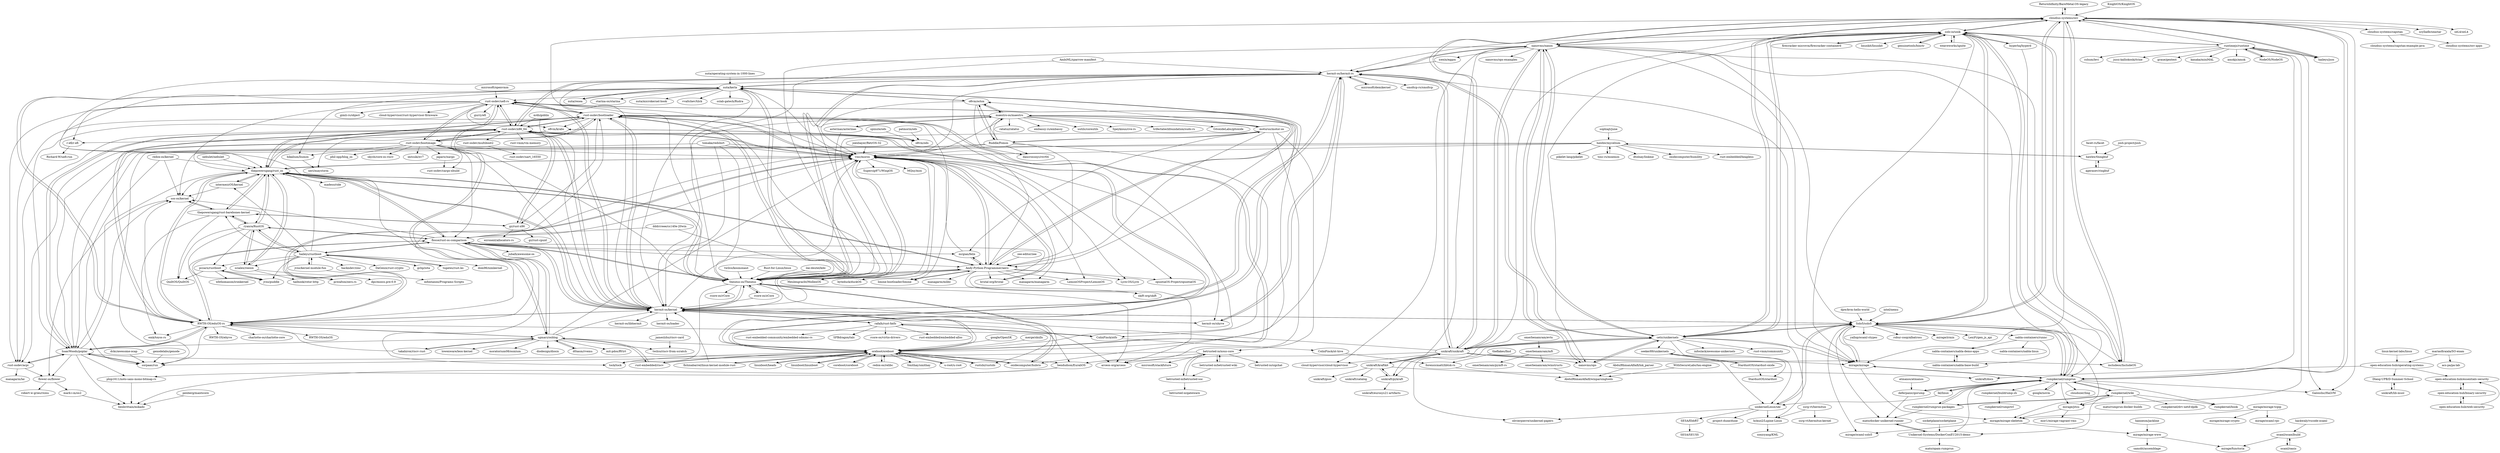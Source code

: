 digraph G {
"ReturnInfinity/BareMetal-OS-legacy" -> "cloudius-systems/osv" ["e"=1]
"nuta/resea" -> "nuta/kerla" ["e"=1]
"weaveworks/ignite" -> "solo-io/unik" ["e"=1]
"patmorin/ods" -> "o8vm/ods" ["e"=1]
"rust-osdev/uefi-rs" -> "rust-osdev/bootloader"
"rust-osdev/uefi-rs" -> "rust-osdev/x86_64"
"rust-osdev/uefi-rs" -> "vinc/moros"
"rust-osdev/uefi-rs" -> "oreboot/oreboot"
"rust-osdev/uefi-rs" -> "rust-osdev/acpi"
"rust-osdev/uefi-rs" -> "hermit-os/kernel"
"rust-osdev/uefi-rs" -> "rust-osdev/bootimage"
"rust-osdev/uefi-rs" -> "r-efi/r-efi"
"rust-osdev/uefi-rs" -> "o8vm/krabs"
"rust-osdev/uefi-rs" -> "thepowersgang/rust_os"
"rust-osdev/uefi-rs" -> "theseus-os/Theseus"
"rust-osdev/uefi-rs" -> "cloud-hypervisor/rust-hypervisor-firmware" ["e"=1]
"rust-osdev/uefi-rs" -> "gurry/efi"
"rust-osdev/uefi-rs" -> "sgmarz/osblog"
"rust-osdev/uefi-rs" -> "gimli-rs/object" ["e"=1]
"rust-osdev/bootimage" -> "rust-osdev/bootloader"
"rust-osdev/bootimage" -> "rust-osdev/x86_64"
"rust-osdev/bootimage" -> "rust-osdev/uefi-rs"
"rust-osdev/bootimage" -> "rust-osdev/cargo-xbuild"
"rust-osdev/bootimage" -> "vinc/moros"
"rust-osdev/bootimage" -> "hermit-os/kernel"
"rust-osdev/bootimage" -> "IsaacWoods/poplar"
"rust-osdev/bootimage" -> "phil-opp/blog_os" ["e"=1]
"rust-osdev/bootimage" -> "japaric/xargo" ["e"=1]
"rust-osdev/bootimage" -> "theseus-os/Theseus"
"rust-osdev/bootimage" -> "skyzh/core-os-riscv" ["e"=1]
"rust-osdev/bootimage" -> "rust-osdev/acpi"
"rust-osdev/bootimage" -> "flosse/rust-os-comparison"
"rust-osdev/bootimage" -> "hikalium/liumos" ["e"=1]
"rust-osdev/bootimage" -> "imtsuki/xv7" ["e"=1]
"nebulet/nebulet" -> "thepowersgang/rust_os" ["e"=1]
"merge/skulls" -> "oreboot/oreboot" ["e"=1]
"jameslzhu/riscv-card" -> "twilco/riscv-from-scratch" ["e"=1]
"omerbenamram/evtx" -> "omerbenamram/mft" ["e"=1]
"unikraft/unikraft" -> "unikraft/kraftkit"
"unikraft/unikraft" -> "nanovms/nanos"
"unikraft/unikraft" -> "unikraft/pykraft"
"unikraft/unikraft" -> "hermit-os/hermit-rs"
"unikraft/unikraft" -> "arceos-org/arceos" ["e"=1]
"unikraft/unikraft" -> "cloudius-systems/osv"
"unikraft/unikraft" -> "cetic/unikernels"
"unikraft/unikraft" -> "hermit-os/kernel"
"unikraft/unikraft" -> "cloud-hypervisor/cloud-hypervisor" ["e"=1]
"unikraft/unikraft" -> "solo-io/unik"
"unikraft/unikraft" -> "mirage/mirage" ["e"=1]
"unikraft/unikraft" -> "Solo5/solo5"
"unikraft/unikraft" -> "includeos/IncludeOS" ["e"=1]
"unikraft/unikraft" -> "unikernelLinux/ukl"
"unikraft/unikraft" -> "nanovms/ops" ["e"=1]
"fishinabarrel/linux-kernel-module-rust" -> "oreboot/oreboot" ["e"=1]
"fishinabarrel/linux-kernel-module-rust" -> "hermit-os/kernel" ["e"=1]
"limine-bootloader/limine" -> "Andy-Python-Programmer/aero" ["e"=1]
"NodeOS/NodeOS" -> "runtimejs/runtime" ["e"=1]
"nanovms/nanos" -> "nanovms/ops" ["e"=1]
"nanovms/nanos" -> "unikraft/unikraft"
"nanovms/nanos" -> "cetic/unikernels"
"nanovms/nanos" -> "solo-io/unik"
"nanovms/nanos" -> "hermit-os/hermit-rs"
"nanovms/nanos" -> "cloudius-systems/osv"
"nanovms/nanos" -> "Solo5/solo5"
"nanovms/nanos" -> "hermit-os/kernel"
"nanovms/nanos" -> "nanovms/ops-examples"
"nanovms/nanos" -> "rumpkernel/rumprun"
"nanovms/nanos" -> "cloud-hypervisor/cloud-hypervisor" ["e"=1]
"nanovms/nanos" -> "includeos/IncludeOS" ["e"=1]
"nanovms/nanos" -> "unikraft/kraftkit"
"nanovms/nanos" -> "icexin/eggos" ["e"=1]
"nanovms/nanos" -> "mirage/mirage" ["e"=1]
"rafalh/rust-fatfs" -> "ColinFinck/ntfs"
"rafalh/rust-fatfs" -> "rust-embedded/embedded-alloc" ["e"=1]
"rafalh/rust-fatfs" -> "hermit-os/kernel"
"rafalh/rust-fatfs" -> "rust-embedded-community/embedded-sdmmc-rs" ["e"=1]
"rafalh/rust-fatfs" -> "SFBdragon/talc"
"rafalh/rust-fatfs" -> "arceos-org/arceos" ["e"=1]
"rafalh/rust-fatfs" -> "rcore-os/virtio-drivers" ["e"=1]
"oreboot/oreboot" -> "rust-osdev/uefi-rs"
"oreboot/oreboot" -> "rust-osdev/bootloader"
"oreboot/oreboot" -> "rustsbi/rustsbi" ["e"=1]
"oreboot/oreboot" -> "linuxboot/heads" ["e"=1]
"oreboot/oreboot" -> "oxidecomputer/hubris" ["e"=1]
"oreboot/oreboot" -> "linuxboot/linuxboot" ["e"=1]
"oreboot/oreboot" -> "rust-embedded/riscv" ["e"=1]
"oreboot/oreboot" -> "coreboot/coreboot" ["e"=1]
"oreboot/oreboot" -> "rust-osdev/x86_64"
"oreboot/oreboot" -> "hermit-os/kernel"
"oreboot/oreboot" -> "fishinabarrel/linux-kernel-module-rust" ["e"=1]
"oreboot/oreboot" -> "redox-os/relibc" ["e"=1]
"oreboot/oreboot" -> "tock/tock" ["e"=1]
"oreboot/oreboot" -> "Smithay/smithay" ["e"=1]
"oreboot/oreboot" -> "u-root/u-root" ["e"=1]
"betrusted-io/betrusted-wiki" -> "betrusted-io/betrusted-soc"
"betrusted-io/betrusted-wiki" -> "betrusted-io/xous-core"
"hikalium/liumos" -> "neri/maystorm" ["e"=1]
"firecracker-microvm/firecracker-containerd" -> "solo-io/unik" ["e"=1]
"linuxboot/linuxboot" -> "oreboot/oreboot" ["e"=1]
"coreboot/coreboot" -> "oreboot/oreboot" ["e"=1]
"IsaacWoods/poplar" -> "rust-osdev/acpi"
"IsaacWoods/poplar" -> "sorpaas/rux"
"IsaacWoods/poplar" -> "flower-os/flower"
"IsaacWoods/poplar" -> "bendudson/EuraliOS"
"IsaacWoods/poplar" -> "RWTH-OS/eduOS-rs"
"IsaacWoods/poplar" -> "rust-osdev/x86_64"
"IsaacWoods/poplar" -> "benbrittain/mikado"
"IsaacWoods/poplar" -> "phip1611/noto-sans-mono-bitmap-rs"
"IsaacWoods/poplar" -> "sos-os/kernel"
"redox-os/relibc" -> "oreboot/oreboot" ["e"=1]
"rust-osdev/bootloader" -> "rust-osdev/x86_64"
"rust-osdev/bootloader" -> "rust-osdev/bootimage"
"rust-osdev/bootloader" -> "rust-osdev/uefi-rs"
"rust-osdev/bootloader" -> "vinc/moros"
"rust-osdev/bootloader" -> "hermit-os/kernel"
"rust-osdev/bootloader" -> "thepowersgang/rust_os"
"rust-osdev/bootloader" -> "rust-osdev/acpi"
"rust-osdev/bootloader" -> "oreboot/oreboot"
"rust-osdev/bootloader" -> "theseus-os/Theseus"
"rust-osdev/bootloader" -> "gz/rust-x86"
"rust-osdev/bootloader" -> "limine-bootloader/limine" ["e"=1]
"rust-osdev/bootloader" -> "IsaacWoods/poplar"
"rust-osdev/bootloader" -> "Meulengracht/MollenOS" ["e"=1]
"rust-osdev/bootloader" -> "Andy-Python-Programmer/aero"
"rust-osdev/bootloader" -> "o8vm/krabs"
"nabla-containers/runnc" -> "nabla-containers/nabla-demo-apps"
"nabla-containers/runnc" -> "nabla-containers/nabla-linux"
"nabla-containers/runnc" -> "nabla-containers/nabla-base-build"
"rust-embedded/riscv" -> "oreboot/oreboot" ["e"=1]
"rust-embedded/riscv" -> "sgmarz/osblog" ["e"=1]
"microsoft/demikernel" -> "hermit-os/hermit-rs" ["e"=1]
"hermit-os/kernel" -> "hermit-os/hermit-rs"
"hermit-os/kernel" -> "hermit-os/uhyve" ["e"=1]
"hermit-os/kernel" -> "rust-osdev/x86_64"
"hermit-os/kernel" -> "RWTH-OS/eduOS-rs"
"hermit-os/kernel" -> "vinc/moros"
"hermit-os/kernel" -> "theseus-os/Theseus"
"hermit-os/kernel" -> "rust-osdev/bootloader"
"hermit-os/kernel" -> "rust-osdev/uefi-rs"
"hermit-os/kernel" -> "Solo5/solo5"
"hermit-os/kernel" -> "rafalh/rust-fatfs"
"hermit-os/kernel" -> "flosse/rust-os-comparison"
"hermit-os/kernel" -> "thepowersgang/rust_os"
"hermit-os/kernel" -> "hermit-os/loader" ["e"=1]
"hermit-os/kernel" -> "hermit-os/libhermit"
"hermit-os/kernel" -> "oreboot/oreboot"
"intel/nemu" -> "Solo5/solo5" ["e"=1]
"unikernelLinux/ukl" -> "hckuo2/Lupine-Linux"
"unikernelLinux/ukl" -> "SESA/EbbRT"
"unikernelLinux/ukl" -> "Solo5/solo5"
"unikernelLinux/ukl" -> "project-dune/dune" ["e"=1]
"unikernelLinux/ukl" -> "olivierpierre/unikernel-papers"
"agerasev/ringbuf" -> "hawkw/thingbuf" ["e"=1]
"ssrg-vt/hermitux" -> "hckuo2/Lupine-Linux"
"ssrg-vt/hermitux" -> "ssrg-vt/hermitux-kernel"
"haileys/rustboot" -> "ryanra/RustOS"
"haileys/rustboot" -> "pczarn/rustboot"
"haileys/rustboot" -> "pcwalton/zero.rs"
"haileys/rustboot" -> "jvns/puddle"
"haileys/rustboot" -> "thepowersgang/rust_os"
"haileys/rustboot" -> "tsgates/rust.ko" ["e"=1]
"haileys/rustboot" -> "jvns/kernel-module-fun"
"haileys/rustboot" -> "dom96/nimkernel" ["e"=1]
"haileys/rustboot" -> "thepowersgang/rust-barebones-kernel"
"haileys/rustboot" -> "scialex/reenix"
"haileys/rustboot" -> "flosse/rust-os-comparison"
"haileys/rustboot" -> "hackndev/zinc" ["e"=1]
"haileys/rustboot" -> "intermezzOS/kernel" ["e"=1]
"haileys/rustboot" -> "DaGenix/rust-crypto" ["e"=1]
"haileys/rustboot" -> "gchp/iota" ["e"=1]
"jvns/kernel-module-fun" -> "mfontanini/Programs-Scripts"
"jvns/kernel-module-fun" -> "haileys/rustboot"
"tsgates/rust.ko" -> "haileys/rustboot" ["e"=1]
"betrusted-io/betrusted-soc" -> "betrusted-io/gateware"
"betrusted-io/betrusted-soc" -> "betrusted-io/xous-core"
"cloudius-systems/capstan" -> "cloudius-systems/capstan-example-java"
"cloudius-systems/capstan" -> "cloudius-systems/osv-apps"
"jvns/puddle" -> "pczarn/rustboot"
"rumpkernel/wiki" -> "rumpkernel/rumprun-packages"
"rumpkernel/wiki" -> "rumpkernel/rumprun"
"rumpkernel/wiki" -> "rumpkernel/book"
"rumpkernel/wiki" -> "Unikernel-Systems/DockerConEU2015-demo"
"rumpkernel/wiki" -> "mirage/jitsu"
"rumpkernel/wiki" -> "mato/rumprun-docker-builds"
"rumpkernel/wiki" -> "rumpkernel/drv-netif-dpdk" ["e"=1]
"SESA/EbbRT" -> "SESA/SEUSS"
"cetic/unikernels" -> "solo-io/unik"
"cetic/unikernels" -> "infoslack/awesome-unikernels"
"cetic/unikernels" -> "olivierpierre/unikernel-papers"
"cetic/unikernels" -> "Solo5/solo5"
"cetic/unikernels" -> "hermit-os/hermit-rs"
"cetic/unikernels" -> "nanovms/nanos"
"cetic/unikernels" -> "nanovms/ops" ["e"=1]
"cetic/unikernels" -> "seeker89/unikernels"
"cetic/unikernels" -> "unikraft/unikraft"
"cetic/unikernels" -> "hckuo2/Lupine-Linux"
"cetic/unikernels" -> "rust-vmm/community" ["e"=1]
"cetic/unikernels" -> "cloudius-systems/osv"
"cetic/unikernels" -> "unikraft/pykraft"
"cetic/unikernels" -> "mirage/mirage" ["e"=1]
"cetic/unikernels" -> "unikernelLinux/ukl"
"omerbenamram/mft" -> "omerbenamram/pymft-rs"
"omerbenamram/mft" -> "omerbenamram/winstructs"
"nanovms/ops" -> "nanovms/nanos" ["e"=1]
"nanovms/ops" -> "cetic/unikernels" ["e"=1]
"r-efi/r-efi" -> "Richard-W/uefi-run"
"pczarn/rustboot" -> "jvns/puddle"
"pczarn/rustboot" -> "wbthomason/ironkernel"
"pczarn/rustboot" -> "pcwalton/zero.rs"
"pczarn/rustboot" -> "QuiltOS/QuiltOS"
"flower-os/flower" -> "mark-i-m/os2"
"flower-os/flower" -> "robert-w-gries/rxinu"
"rust-osdev/acpi" -> "flower-os/flower"
"rust-osdev/acpi" -> "IsaacWoods/poplar"
"rust-osdev/acpi" -> "managarm/lai" ["e"=1]
"hermit-os/uhyve" -> "hermit-os/kernel" ["e"=1]
"hermit-os/uhyve" -> "hermit-os/hermit-rs" ["e"=1]
"omerbenamram/winstructs" -> "AbdulRhmanAlfaifi/winparsingtools"
"nabla-containers/nabla-base-build" -> "nabla-containers/nabla-demo-apps"
"nabla-containers/nabla-demo-apps" -> "nabla-containers/nabla-base-build"
"Dlang-UPB/D-Summer-School" -> "unikraft/lib-musl"
"sgmarz/osblog" -> "d0iasm/rvemu" ["e"=1]
"sgmarz/osblog" -> "takahirox/riscv-rust" ["e"=1]
"sgmarz/osblog" -> "moratorium08/osmium" ["e"=1]
"sgmarz/osblog" -> "IsaacWoods/poplar"
"sgmarz/osblog" -> "diodesign/diosix" ["e"=1]
"sgmarz/osblog" -> "rust-embedded/riscv" ["e"=1]
"sgmarz/osblog" -> "flosse/rust-os-comparison"
"sgmarz/osblog" -> "RWTH-OS/eduOS-rs"
"sgmarz/osblog" -> "hermit-os/kernel"
"sgmarz/osblog" -> "rust-osdev/uefi-rs"
"sgmarz/osblog" -> "oreboot/oreboot"
"sgmarz/osblog" -> "vinc/moros"
"sgmarz/osblog" -> "mit-pdos/RVirt" ["e"=1]
"sgmarz/osblog" -> "lowenware/leos-kernel"
"sgmarz/osblog" -> "twilco/riscv-from-scratch"
"includeos/IncludeOS" -> "solo-io/unik" ["e"=1]
"includeos/IncludeOS" -> "cloudius-systems/osv" ["e"=1]
"includeos/IncludeOS" -> "Solo5/solo5" ["e"=1]
"oxidecomputer/hubris" -> "oreboot/oreboot" ["e"=1]
"oxidecomputer/hubris" -> "theseus-os/Theseus" ["e"=1]
"twilco/kosmonaut" -> "theseus-os/Theseus" ["e"=1]
"zee-editor/zee" -> "Andy-Python-Programmer/aero" ["e"=1]
"rustsbi/rustsbi" -> "oreboot/oreboot" ["e"=1]
"Rust-for-Linux/linux" -> "theseus-os/Theseus" ["e"=1]
"tomaka/redshirt" -> "vinc/moros" ["e"=1]
"tomaka/redshirt" -> "IsaacWoods/poplar" ["e"=1]
"tomaka/redshirt" -> "hermit-os/kernel" ["e"=1]
"tomaka/redshirt" -> "theseus-os/Theseus" ["e"=1]
"tomaka/redshirt" -> "oreboot/oreboot" ["e"=1]
"scialex/reenix" -> "ryanra/RustOS"
"scialex/reenix" -> "dpc/mioco.pre-0.9" ["e"=1]
"scialex/reenix" -> "tailhook/rotor-http" ["e"=1]
"scialex/reenix" -> "thepowersgang/rust_os"
"google/OpenSK" -> "oreboot/oreboot" ["e"=1]
"hawkw/mycelium" -> "tosc-rs/mnemos"
"hawkw/mycelium" -> "hawkw/thingbuf"
"hawkw/mycelium" -> "dtolnay/linkme" ["e"=1]
"hawkw/mycelium" -> "vinc/moros"
"hawkw/mycelium" -> "oxidecomputer/humility" ["e"=1]
"hawkw/mycelium" -> "RWTH-OS/eduOS-rs"
"hawkw/mycelium" -> "rust-embedded/heapless" ["e"=1]
"hawkw/mycelium" -> "pikelet-lang/pikelet" ["e"=1]
"hawkw/mycelium" -> "sos-os/kernel"
"hermit-os/hermit-rs" -> "hermit-os/kernel"
"hermit-os/hermit-rs" -> "hermit-os/uhyve" ["e"=1]
"hermit-os/hermit-rs" -> "theseus-os/Theseus"
"hermit-os/hermit-rs" -> "cetic/unikernels"
"hermit-os/hermit-rs" -> "rust-osdev/x86_64"
"hermit-os/hermit-rs" -> "vinc/moros"
"hermit-os/hermit-rs" -> "nanovms/nanos"
"hermit-os/hermit-rs" -> "unikraft/unikraft"
"hermit-os/hermit-rs" -> "mirage/mirage" ["e"=1]
"hermit-os/hermit-rs" -> "oreboot/oreboot"
"hermit-os/hermit-rs" -> "nuta/kerla"
"hermit-os/hermit-rs" -> "rust-osdev/bootloader"
"hermit-os/hermit-rs" -> "microsoft/demikernel" ["e"=1]
"hermit-os/hermit-rs" -> "smoltcp-rs/smoltcp" ["e"=1]
"hermit-os/hermit-rs" -> "RWTH-OS/eduOS-rs"
"google/novm" -> "rumpkernel/rumprun" ["e"=1]
"vinc/moros" -> "opuntiaOS-Project/opuntiaOS" ["e"=1]
"vinc/moros" -> "byteduck/duckOS" ["e"=1]
"vinc/moros" -> "Andy-Python-Programmer/aero"
"vinc/moros" -> "RWTH-OS/eduOS-rs"
"vinc/moros" -> "brutal-org/brutal" ["e"=1]
"vinc/moros" -> "managarm/managarm" ["e"=1]
"vinc/moros" -> "Meulengracht/MollenOS" ["e"=1]
"vinc/moros" -> "rust-osdev/x86_64"
"vinc/moros" -> "LemonOSProject/LemonOS" ["e"=1]
"vinc/moros" -> "theseus-os/Theseus"
"vinc/moros" -> "Lyre-OS/Lyre" ["e"=1]
"vinc/moros" -> "Supercip971/WingOS" ["e"=1]
"vinc/moros" -> "thepowersgang/rust_os"
"vinc/moros" -> "rust-osdev/bootloader"
"vinc/moros" -> "MQuy/mos" ["e"=1]
"socketplane/socketplane" -> "Unikernel-Systems/DockerConEU2015-demo" ["e"=1]
"thepowersgang/rust_os" -> "thepowersgang/rust-barebones-kernel"
"thepowersgang/rust_os" -> "flosse/rust-os-comparison"
"thepowersgang/rust_os" -> "vinc/moros"
"thepowersgang/rust_os" -> "theseus-os/Theseus"
"thepowersgang/rust_os" -> "ryanra/RustOS"
"thepowersgang/rust_os" -> "intermezzOS/kernel" ["e"=1]
"thepowersgang/rust_os" -> "rust-osdev/x86_64"
"thepowersgang/rust_os" -> "rust-osdev/bootloader"
"thepowersgang/rust_os" -> "sos-os/kernel"
"thepowersgang/rust_os" -> "Andy-Python-Programmer/aero"
"thepowersgang/rust_os" -> "scialex/reenix"
"thepowersgang/rust_os" -> "IsaacWoods/poplar"
"thepowersgang/rust_os" -> "hermit-os/kernel"
"thepowersgang/rust_os" -> "madeso/ride" ["e"=1]
"thepowersgang/rust_os" -> "RWTH-OS/eduOS-rs"
"runtimejs/runtime" -> "solo-io/unik"
"runtimejs/runtime" -> "cshum/levi" ["e"=1]
"runtimejs/runtime" -> "NodeOS/NodeOS" ["e"=1]
"runtimejs/runtime" -> "haileys/jsos" ["e"=1]
"runtimejs/runtime" -> "jussi-kalliokoski/trine" ["e"=1]
"runtimejs/runtime" -> "GaloisInc/HaLVM" ["e"=1]
"runtimejs/runtime" -> "rumpkernel/rumprun"
"runtimejs/runtime" -> "cloudius-systems/osv"
"runtimejs/runtime" -> "graue/gentest" ["e"=1]
"runtimejs/runtime" -> "kanaka/miniMAL" ["e"=1]
"runtimejs/runtime" -> "mirage/jitsu"
"runtimejs/runtime" -> "amokjs/amok" ["e"=1]
"thepowersgang/rust-barebones-kernel" -> "thepowersgang/rust_os"
"thepowersgang/rust-barebones-kernel" -> "QuiltOS/QuiltOS"
"thepowersgang/rust-barebones-kernel" -> "emk/toyos-rs"
"thepowersgang/rust-barebones-kernel" -> "ryanra/RustOS"
"thepowersgang/rust-barebones-kernel" -> "sos-os/kernel"
"thepowersgang/rust-barebones-kernel" -> "gz/rust-x86"
"hannesm/jackline" -> "mirage/mirage-www" ["e"=1]
"ilai-deutel/kibi" -> "theseus-os/Theseus" ["e"=1]
"d0iasm/rvemu" -> "sgmarz/osblog" ["e"=1]
"ryanra/RustOS" -> "haileys/rustboot"
"ryanra/RustOS" -> "thepowersgang/rust-barebones-kernel"
"ryanra/RustOS" -> "scialex/reenix"
"ryanra/RustOS" -> "jvns/puddle"
"ryanra/RustOS" -> "QuiltOS/QuiltOS"
"ryanra/RustOS" -> "thepowersgang/rust_os"
"ryanra/RustOS" -> "pczarn/rustboot"
"ryanra/RustOS" -> "flosse/rust-os-comparison"
"betrusted-io/xous-core" -> "betrusted-io/betrusted-soc"
"betrusted-io/xous-core" -> "betrusted-io/betrusted-wiki"
"betrusted-io/xous-core" -> "betrusted-io/sigchat"
"betrusted-io/xous-core" -> "bendudson/EuraliOS"
"betrusted-io/xous-core" -> "sorpaas/rux"
"betrusted-io/xous-core" -> "microsoft/stackfuture" ["e"=1]
"rcore-os/zCore" -> "theseus-os/Theseus" ["e"=1]
"rcore-os/zCore" -> "hermit-os/kernel" ["e"=1]
"takahirox/riscv-rust" -> "sgmarz/osblog" ["e"=1]
"takahirox/riscv-rust" -> "RWTH-OS/eduOS-rs" ["e"=1]
"dddrrreee/cs140e-20win" -> "flosse/rust-os-comparison" ["e"=1]
"dddrrreee/cs140e-20win" -> "theseus-os/Theseus" ["e"=1]
"mirage/jitsu" -> "mirage/mirage-skeleton"
"mirage/jitsu" -> "mor1/mirage-vagrant-vms"
"o8vm/ods" -> "o8vm/krabs"
"hckuo2/Lupine-Linux" -> "sonicyang/KML"
"unikraft/pykraft" -> "unikraft/eurosys21-artifacts"
"unikraft/pykraft" -> "unikraft/kraftkit"
"o8vm/krabs" -> "o8vm/ods"
"o8vm/krabs" -> "r-efi/r-efi"
"o8vm/krabs" -> "neri/maystorm"
"open-education-hub/binary-security" -> "open-education-hub/essentials-security"
"open-education-hub/binary-security" -> "open-education-hub/web-security"
"open-education-hub/web-security" -> "open-education-hub/binary-security"
"open-education-hub/web-security" -> "open-education-hub/essentials-security"
"unikraft/lib-musl" -> "Dlang-UPB/D-Summer-School"
"genodelabs/genode" -> "sorpaas/rux" ["e"=1]
"maestro-os/maestro" -> "moturus/motor-os"
"maestro-os/maestro" -> "asterinas/asterinas" ["e"=1]
"maestro-os/maestro" -> "theseus-os/Theseus"
"maestro-os/maestro" -> "o8vm/octox" ["e"=1]
"maestro-os/maestro" -> "vinc/moros"
"maestro-os/maestro" -> "Ruddle/Fomos"
"maestro-os/maestro" -> "Andy-Python-Programmer/aero"
"maestro-os/maestro" -> "trifectatechfoundation/sudo-rs" ["e"=1]
"maestro-os/maestro" -> "GitoxideLabs/gitoxide" ["e"=1]
"maestro-os/maestro" -> "ratatui/ratatui" ["e"=1]
"maestro-os/maestro" -> "embassy-rs/embassy" ["e"=1]
"maestro-os/maestro" -> "uutils/coreutils" ["e"=1]
"maestro-os/maestro" -> "hermit-os/kernel"
"maestro-os/maestro" -> "Speykious/cve-rs" ["e"=1]
"maestro-os/maestro" -> "oxidecomputer/hubris" ["e"=1]
"gz/rust-x86" -> "rust-osdev/x86_64"
"gz/rust-x86" -> "gz/rust-cpuid"
"gz/rust-x86" -> "thepowersgang/rust-barebones-kernel"
"gz/rust-x86" -> "ezrosent/allocators-rs" ["e"=1]
"nuta/kerla" -> "nuta/resea" ["e"=1]
"nuta/kerla" -> "Andy-Python-Programmer/aero"
"nuta/kerla" -> "theseus-os/Theseus"
"nuta/kerla" -> "RWTH-OS/eduOS-rs"
"nuta/kerla" -> "vinc/moros"
"nuta/kerla" -> "thepowersgang/rust_os"
"nuta/kerla" -> "hermit-os/hermit-rs"
"nuta/kerla" -> "starina-os/starina" ["e"=1]
"nuta/kerla" -> "o8vm/octox" ["e"=1]
"nuta/kerla" -> "nuta/microkernel-book" ["e"=1]
"nuta/kerla" -> "vvaltchev/tilck" ["e"=1]
"nuta/kerla" -> "rust-osdev/uefi-rs"
"nuta/kerla" -> "hikalium/liumos" ["e"=1]
"nuta/kerla" -> "hermit-os/kernel"
"nuta/kerla" -> "sslab-gatech/Rudra" ["e"=1]
"Andy-Python-Programmer/aero" -> "vinc/moros"
"Andy-Python-Programmer/aero" -> "managarm/managarm" ["e"=1]
"Andy-Python-Programmer/aero" -> "limine-bootloader/limine" ["e"=1]
"Andy-Python-Programmer/aero" -> "Lyre-OS/Lyre" ["e"=1]
"Andy-Python-Programmer/aero" -> "theseus-os/Theseus"
"Andy-Python-Programmer/aero" -> "LemonOSProject/LemonOS" ["e"=1]
"Andy-Python-Programmer/aero" -> "skift-org/skift" ["e"=1]
"Andy-Python-Programmer/aero" -> "opuntiaOS-Project/opuntiaOS" ["e"=1]
"Andy-Python-Programmer/aero" -> "thepowersgang/rust_os"
"Andy-Python-Programmer/aero" -> "mrgian/felix"
"Andy-Python-Programmer/aero" -> "brutal-org/brutal" ["e"=1]
"Andy-Python-Programmer/aero" -> "byteduck/duckOS" ["e"=1]
"Andy-Python-Programmer/aero" -> "Meulengracht/MollenOS" ["e"=1]
"Andy-Python-Programmer/aero" -> "managarm/mlibc" ["e"=1]
"Andy-Python-Programmer/aero" -> "nuta/kerla"
"hyperhq/hyperd" -> "solo-io/unik" ["e"=1]
"hyperhq/hyperd" -> "rumpkernel/rumprun" ["e"=1]
"icexin/eggos" -> "hermit-os/hermit-rs" ["e"=1]
"o8vm/octox" -> "Ruddle/Fomos" ["e"=1]
"o8vm/octox" -> "vinc/moros" ["e"=1]
"o8vm/octox" -> "nuta/kerla" ["e"=1]
"o8vm/octox" -> "dancrossnyc/rxv64" ["e"=1]
"o8vm/octox" -> "maestro-os/maestro" ["e"=1]
"mirage/mirage" -> "Solo5/solo5" ["e"=1]
"mirage/mirage" -> "rumpkernel/rumprun" ["e"=1]
"mirage/mirage" -> "mirage/mirage-skeleton" ["e"=1]
"rumpkernel/rumprun" -> "rumpkernel/rumprun-packages"
"rumpkernel/rumprun" -> "Solo5/solo5"
"rumpkernel/rumprun" -> "rumpkernel/wiki"
"rumpkernel/rumprun" -> "deferpanic/gorump"
"rumpkernel/rumprun" -> "solo-io/unik"
"rumpkernel/rumprun" -> "mirage/mirage" ["e"=1]
"rumpkernel/rumprun" -> "cloudius-systems/osv"
"rumpkernel/rumprun" -> "mirage/jitsu"
"rumpkernel/rumprun" -> "GaloisInc/HaLVM" ["e"=1]
"rumpkernel/rumprun" -> "rumpkernel/book"
"rumpkernel/rumprun" -> "lkl/linux" ["e"=1]
"rumpkernel/rumprun" -> "rumpkernel/buildrump.sh"
"rumpkernel/rumprun" -> "Unikernel-Systems/DockerConEU2015-demo"
"rumpkernel/rumprun" -> "google/novm" ["e"=1]
"rumpkernel/rumprun" -> "cloudozer/ling" ["e"=1]
"haileys/jsos" -> "cloudius-systems/osv" ["e"=1]
"haileys/jsos" -> "runtimejs/runtime" ["e"=1]
"rumpkernel/rumprun-packages" -> "rumpkernel/rumprun"
"rumpkernel/rumprun-packages" -> "rumpkernel/wiki"
"rumpkernel/rumprun-packages" -> "mato/docker-unikernel-runner"
"brutal-org/brutal" -> "vinc/moros" ["e"=1]
"open-education-hub/essentials-security" -> "open-education-hub/binary-security"
"ColinFinck/nt-hive" -> "forensicmatt/libtsk-rs"
"WithSecureLabs/tau-engine" -> "AbdulRhmanAlfaifi/winparsingtools"
"AbdulRhmanAlfaifi/lnk_parser" -> "AbdulRhmanAlfaifi/winparsingtools"
"StardustOS/stardust-oxide" -> "StardustOS/stardust"
"StardustOS/stardust-oxide" -> "seeker89/unikernels"
"forensicmatt/libtsk-rs" -> "AbdulRhmanAlfaifi/winparsingtools"
"asterinas/asterinas" -> "theseus-os/Theseus" ["e"=1]
"asterinas/asterinas" -> "maestro-os/maestro" ["e"=1]
"rust-osdev/x86_64" -> "rust-osdev/bootloader"
"rust-osdev/x86_64" -> "rust-osdev/bootimage"
"rust-osdev/x86_64" -> "rust-osdev/uefi-rs"
"rust-osdev/x86_64" -> "vinc/moros"
"rust-osdev/x86_64" -> "gz/rust-x86"
"rust-osdev/x86_64" -> "rust-osdev/acpi"
"rust-osdev/x86_64" -> "hermit-os/kernel"
"rust-osdev/x86_64" -> "RWTH-OS/eduOS-rs"
"rust-osdev/x86_64" -> "thepowersgang/rust_os"
"rust-osdev/x86_64" -> "IsaacWoods/poplar"
"rust-osdev/x86_64" -> "rust-osdev/multiboot2"
"rust-osdev/x86_64" -> "hermit-os/hermit-rs"
"rust-osdev/x86_64" -> "hermit-os/uhyve" ["e"=1]
"rust-osdev/x86_64" -> "oreboot/oreboot"
"rust-osdev/x86_64" -> "rust-vmm/vm-memory" ["e"=1]
"hawkw/thingbuf" -> "hawkw/mycelium"
"hawkw/thingbuf" -> "agerasev/ringbuf" ["e"=1]
"Unikernel-Systems/DockerConEU2015-demo" -> "mato/opam-rumprun"
"Unikernel-Systems/DockerConEU2015-demo" -> "mato/docker-unikernel-runner"
"u-root/u-root" -> "oreboot/oreboot" ["e"=1]
"intermezzOS/kernel" -> "thepowersgang/rust_os" ["e"=1]
"intermezzOS/kernel" -> "sos-os/kernel" ["e"=1]
"unikraft/kraftkit" -> "unikraft/pykraft"
"unikraft/kraftkit" -> "unikraft/catalog"
"unikraft/kraftkit" -> "unikraft/docs"
"unikraft/kraftkit" -> "unikraft/unikraft"
"unikraft/kraftkit" -> "unikraft/gsoc"
"mirage/mirage-tcpip" -> "mirage/ocaml-rpc"
"mirage/mirage-tcpip" -> "mirage/mirage-skeleton"
"mirage/mirage-tcpip" -> "mirage/mirage-crypto"
"joexbayer/RetrOS-32" -> "vinc/moros" ["e"=1]
"ColinFinck/ntfs" -> "ColinFinck/nt-hive"
"ColinFinck/ntfs" -> "rafalh/rust-fatfs"
"theflakes/fmd" -> "forensicmatt/libtsk-rs"
"deferpanic/gorump" -> "rumpkernel/rumprun"
"deferpanic/gorump" -> "mato/docker-unikernel-runner"
"lkl/linux" -> "rumpkernel/rumprun" ["e"=1]
"lkl/linux" -> "unikernelLinux/ukl" ["e"=1]
"Solo5/solo5" -> "rumpkernel/rumprun"
"Solo5/solo5" -> "mirage/mirage" ["e"=1]
"Solo5/solo5" -> "robur-coop/albatross"
"Solo5/solo5" -> "mirage/ocaml-solo5"
"Solo5/solo5" -> "mirage/irmin" ["e"=1]
"Solo5/solo5" -> "cloudius-systems/osv"
"Solo5/solo5" -> "LexiFi/gen_js_api" ["e"=1]
"Solo5/solo5" -> "nabla-containers/runnc"
"Solo5/solo5" -> "hermit-os/kernel"
"Solo5/solo5" -> "mirage/mirage-skeleton"
"Solo5/solo5" -> "cetic/unikernels"
"Solo5/solo5" -> "mato/docker-unikernel-runner"
"Solo5/solo5" -> "unikernelLinux/ukl"
"Solo5/solo5" -> "yallop/ocaml-ctypes" ["e"=1]
"Solo5/solo5" -> "solo-io/unik"
"open-education-hub/operating-systems" -> "Dlang-UPB/D-Summer-School"
"open-education-hub/operating-systems" -> "open-education-hub/essentials-security"
"open-education-hub/operating-systems" -> "unikraft/docs"
"flosse/rust-os-comparison" -> "thepowersgang/rust_os"
"flosse/rust-os-comparison" -> "vinc/moros"
"flosse/rust-os-comparison" -> "theseus-os/Theseus"
"flosse/rust-os-comparison" -> "RWTH-OS/eduOS-rs"
"flosse/rust-os-comparison" -> "hermit-os/kernel"
"flosse/rust-os-comparison" -> "Andy-Python-Programmer/aero"
"flosse/rust-os-comparison" -> "sgmarz/osblog"
"flosse/rust-os-comparison" -> "ryanra/RustOS"
"flosse/rust-os-comparison" -> "sos-os/kernel"
"flosse/rust-os-comparison" -> "arceos-org/arceos" ["e"=1]
"flosse/rust-os-comparison" -> "haileys/rustboot"
"flosse/rust-os-comparison" -> "jubalh/awesome-os" ["e"=1]
"flosse/rust-os-comparison" -> "tock/tock" ["e"=1]
"flosse/rust-os-comparison" -> "mrgian/felix"
"flosse/rust-os-comparison" -> "rust-osdev/bootloader"
"sos-os/kernel" -> "thepowersgang/rust-barebones-kernel"
"sos-os/kernel" -> "flower-os/flower"
"phip1611/noto-sans-mono-bitmap-rs" -> "benbrittain/mikado"
"seeker89/unikernels" -> "StardustOS/stardust-oxide"
"seeker89/unikernels" -> "StardustOS/stardust"
"bendudson/EuraliOS" -> "phip1611/noto-sans-mono-bitmap-rs"
"bendudson/EuraliOS" -> "benbrittain/mikado"
"atmanos/atmanos" -> "deferpanic/gorump" ["e"=1]
"rust-osdev/multiboot2" -> "rust-osdev/uart_16550"
"mirage/mirage-www" -> "mirage/functoria"
"mirage/mirage-www" -> "samoht/assemblage"
"ocaml/ocamlbuild" -> "ocaml/oasis"
"ocaml/ocamlbuild" -> "mirage/functoria"
"japaric/xargo" -> "rust-osdev/cargo-xbuild" ["e"=1]
"solo-io/unik" -> "rumpkernel/rumprun"
"solo-io/unik" -> "cloudius-systems/osv"
"solo-io/unik" -> "cetic/unikernels"
"solo-io/unik" -> "mirage/mirage" ["e"=1]
"solo-io/unik" -> "includeos/IncludeOS" ["e"=1]
"solo-io/unik" -> "nanovms/nanos"
"solo-io/unik" -> "Solo5/solo5"
"solo-io/unik" -> "firecracker-microvm/firecracker-containerd" ["e"=1]
"solo-io/unik" -> "linuxkit/linuxkit" ["e"=1]
"solo-io/unik" -> "hyperhq/hyperd" ["e"=1]
"solo-io/unik" -> "genuinetools/binctr" ["e"=1]
"solo-io/unik" -> "weaveworks/ignite" ["e"=1]
"solo-io/unik" -> "runtimejs/runtime"
"solo-io/unik" -> "nanovms/ops" ["e"=1]
"solo-io/unik" -> "hermit-os/hermit-rs"
"AmbiML/sparrow-manifest" -> "hermit-os/hermit-rs" ["e"=1]
"AmbiML/sparrow-manifest" -> "theseus-os/Theseus" ["e"=1]
"KnightOS/KnightOS" -> "cloudius-systems/osv" ["e"=1]
"m4b/goblin" -> "hermit-os/kernel" ["e"=1]
"m4b/goblin" -> "rust-osdev/x86_64" ["e"=1]
"genuinetools/binctr" -> "solo-io/unik" ["e"=1]
"mato/docker-unikernel-runner" -> "Unikernel-Systems/DockerConEU2015-demo"
"mariasfiraiala/SO-exam" -> "acs-pa/pa-lab"
"mariasfiraiala/SO-exam" -> "open-education-hub/operating-systems"
"sorpaas/rux" -> "IsaacWoods/poplar"
"tosc-rs/mnemos" -> "hawkw/mycelium"
"mrgian/felix" -> "Andy-Python-Programmer/aero"
"mrgian/felix" -> "vinc/moros"
"ocaml/oasis" -> "ocaml/ocamlbuild"
"dpw/kvm-hello-world" -> "Solo5/solo5" ["e"=1]
"sophiajt/june" -> "hawkw/mycelium" ["e"=1]
"nuta/operating-system-in-1000-lines" -> "nuta/kerla" ["e"=1]
"josh-project/josh" -> "hawkw/thingbuf" ["e"=1]
"linuxboot/heads" -> "oreboot/oreboot" ["e"=1]
"rumpkernel/buildrump.sh" -> "rumpkernel/rumpctrl"
"hackwaly/vscode-ocaml" -> "ocaml/ocamlbuild" ["e"=1]
"Ruddle/Fomos" -> "o8vm/octox" ["e"=1]
"Ruddle/Fomos" -> "dancrossnyc/rxv64"
"Ruddle/Fomos" -> "moturus/motor-os"
"Ruddle/Fomos" -> "Andy-Python-Programmer/aero"
"Ruddle/Fomos" -> "maestro-os/maestro"
"Ruddle/Fomos" -> "ColinFinck/ntfs"
"Ruddle/Fomos" -> "sorpaas/rux"
"Ruddle/Fomos" -> "vinc/moros"
"Ruddle/Fomos" -> "IsaacWoods/poplar"
"cloudius-systems/osv" -> "solo-io/unik"
"cloudius-systems/osv" -> "rumpkernel/rumprun"
"cloudius-systems/osv" -> "Solo5/solo5"
"cloudius-systems/osv" -> "mirage/mirage" ["e"=1]
"cloudius-systems/osv" -> "includeos/IncludeOS" ["e"=1]
"cloudius-systems/osv" -> "cloudius-systems/capstan"
"cloudius-systems/osv" -> "unikraft/unikraft"
"cloudius-systems/osv" -> "nanovms/nanos"
"cloudius-systems/osv" -> "ReturnInfinity/BareMetal-OS-legacy" ["e"=1]
"cloudius-systems/osv" -> "scylladb/seastar" ["e"=1]
"cloudius-systems/osv" -> "haileys/jsos" ["e"=1]
"cloudius-systems/osv" -> "GaloisInc/HaLVM" ["e"=1]
"cloudius-systems/osv" -> "cetic/unikernels"
"cloudius-systems/osv" -> "seL4/seL4" ["e"=1]
"cloudius-systems/osv" -> "hermit-os/kernel"
"moturus/motor-os" -> "maestro-os/maestro"
"moturus/motor-os" -> "Ruddle/Fomos"
"moturus/motor-os" -> "bendudson/EuraliOS"
"moturus/motor-os" -> "hermit-os/kernel"
"moturus/motor-os" -> "Andy-Python-Programmer/aero"
"moturus/motor-os" -> "o8vm/octox" ["e"=1]
"moturus/motor-os" -> "betrusted-io/xous-core"
"moturus/motor-os" -> "mrgian/felix"
"microsoft/openvmm" -> "rust-osdev/uefi-rs" ["e"=1]
"redox-os/kernel" -> "sos-os/kernel" ["e"=1]
"redox-os/kernel" -> "thepowersgang/rust_os" ["e"=1]
"redox-os/kernel" -> "sorpaas/rux" ["e"=1]
"RWTH-OS/eduOS-rs" -> "vinc/moros"
"RWTH-OS/eduOS-rs" -> "hermit-os/kernel"
"RWTH-OS/eduOS-rs" -> "flosse/rust-os-comparison"
"RWTH-OS/eduOS-rs" -> "RWTH-OS/eduOS"
"RWTH-OS/eduOS-rs" -> "rust-osdev/x86_64"
"RWTH-OS/eduOS-rs" -> "IsaacWoods/poplar"
"RWTH-OS/eduOS-rs" -> "bendudson/EuraliOS"
"RWTH-OS/eduOS-rs" -> "sos-os/kernel"
"RWTH-OS/eduOS-rs" -> "sorpaas/rux"
"RWTH-OS/eduOS-rs" -> "thepowersgang/rust_os"
"RWTH-OS/eduOS-rs" -> "emk/toyos-rs"
"RWTH-OS/eduOS-rs" -> "RWTH-OS/ehyve"
"RWTH-OS/eduOS-rs" -> "nuta/kerla"
"RWTH-OS/eduOS-rs" -> "charlotte-os/charlotte-core" ["e"=1]
"RWTH-OS/eduOS-rs" -> "sgmarz/osblog"
"dckc/awesome-ocap" -> "sorpaas/rux" ["e"=1]
"penberg/manticore" -> "benbrittain/mikado"
"mirage/mirage-skeleton" -> "mirage/mirage-www"
"mirage/mirage-skeleton" -> "mirage/ocaml-solo5"
"spinute/ods" -> "o8vm/ods" ["e"=1]
"theseus-os/Theseus" -> "vinc/moros"
"theseus-os/Theseus" -> "Andy-Python-Programmer/aero"
"theseus-os/Theseus" -> "flosse/rust-os-comparison"
"theseus-os/Theseus" -> "hermit-os/kernel"
"theseus-os/Theseus" -> "thepowersgang/rust_os"
"theseus-os/Theseus" -> "hermit-os/hermit-rs"
"theseus-os/Theseus" -> "rcore-os/zCore" ["e"=1]
"theseus-os/Theseus" -> "arceos-org/arceos" ["e"=1]
"theseus-os/Theseus" -> "rust-osdev/bootloader"
"theseus-os/Theseus" -> "nuta/kerla"
"theseus-os/Theseus" -> "tock/tock" ["e"=1]
"theseus-os/Theseus" -> "oxidecomputer/hubris" ["e"=1]
"theseus-os/Theseus" -> "rustsbi/rustsbi" ["e"=1]
"theseus-os/Theseus" -> "rcore-os/rCore" ["e"=1]
"theseus-os/Theseus" -> "skift-org/skift" ["e"=1]
"linux-kernel-labs/linux" -> "open-education-hub/operating-systems" ["e"=1]
"facet-rs/facet" -> "hawkw/thingbuf" ["e"=1]
"mark-i-m/os2" -> "benbrittain/mikado"
"ReturnInfinity/BareMetal-OS-legacy" ["l"="-23.633,-23.217", "c"=349]
"cloudius-systems/osv" ["l"="-25.242,-22.839"]
"nuta/resea" ["l"="4.548,-39.924", "c"=1133]
"nuta/kerla" ["l"="-25.068,-22.827"]
"weaveworks/ignite" ["l"="8.078,-9.038", "c"=14]
"solo-io/unik" ["l"="-25.259,-22.866"]
"patmorin/ods" ["l"="-22.97,-23.731", "c"=496]
"o8vm/ods" ["l"="-25.092,-22.909"]
"rust-osdev/uefi-rs" ["l"="-25.093,-22.772"]
"rust-osdev/bootloader" ["l"="-25.065,-22.781"]
"rust-osdev/x86_64" ["l"="-25.072,-22.758"]
"vinc/moros" ["l"="-25.035,-22.787"]
"oreboot/oreboot" ["l"="-25.119,-22.756"]
"rust-osdev/acpi" ["l"="-25.028,-22.741"]
"hermit-os/kernel" ["l"="-25.093,-22.809"]
"rust-osdev/bootimage" ["l"="-25.054,-22.742"]
"r-efi/r-efi" ["l"="-25.153,-22.804"]
"o8vm/krabs" ["l"="-25.102,-22.862"]
"thepowersgang/rust_os" ["l"="-25.02,-22.76"]
"theseus-os/Theseus" ["l"="-25.048,-22.809"]
"cloud-hypervisor/rust-hypervisor-firmware" ["l"="-25.179,-22.328", "c"=1051]
"gurry/efi" ["l"="-25.127,-22.722"]
"sgmarz/osblog" ["l"="-25.076,-22.733"]
"gimli-rs/object" ["l"="-9.332,-6.46", "c"=5]
"rust-osdev/cargo-xbuild" ["l"="-25.072,-22.656"]
"IsaacWoods/poplar" ["l"="-25.015,-22.78"]
"phil-opp/blog_os" ["l"="-9.581,-5.741", "c"=5]
"japaric/xargo" ["l"="-8.351,-5.782", "c"=384]
"skyzh/core-os-riscv" ["l"="-9.582,-8.686", "c"=871]
"flosse/rust-os-comparison" ["l"="-25.001,-22.764"]
"hikalium/liumos" ["l"="4.59,-39.921", "c"=1133]
"imtsuki/xv7" ["l"="-4.883,19.168", "c"=564]
"nebulet/nebulet" ["l"="-9.882,-5.995", "c"=5]
"merge/skulls" ["l"="-40.549,-33.939", "c"=360]
"jameslzhu/riscv-card" ["l"="31.664,-3.836", "c"=188]
"twilco/riscv-from-scratch" ["l"="-25.1,-22.692"]
"omerbenamram/evtx" ["l"="-41.225,-32.472", "c"=289]
"omerbenamram/mft" ["l"="-24.835,-23.114"]
"unikraft/unikraft" ["l"="-25.183,-22.886"]
"unikraft/kraftkit" ["l"="-25.167,-22.938"]
"nanovms/nanos" ["l"="-25.202,-22.854"]
"unikraft/pykraft" ["l"="-25.19,-22.93"]
"hermit-os/hermit-rs" ["l"="-25.13,-22.83"]
"arceos-org/arceos" ["l"="-9.583,-8.811", "c"=871]
"cetic/unikernels" ["l"="-25.217,-22.892"]
"cloud-hypervisor/cloud-hypervisor" ["l"="8.341,-9.152", "c"=14]
"mirage/mirage" ["l"="-25.785,-22.653", "c"=150]
"Solo5/solo5" ["l"="-25.256,-22.892"]
"includeos/IncludeOS" ["l"="-19.782,-25.928", "c"=10]
"unikernelLinux/ukl" ["l"="-25.239,-22.93"]
"nanovms/ops" ["l"="-1.508,3.298", "c"=258]
"fishinabarrel/linux-kernel-module-rust" ["l"="-9.634,-6.172", "c"=5]
"limine-bootloader/limine" ["l"="-23.784,-23.156", "c"=349]
"Andy-Python-Programmer/aero" ["l"="-25.007,-22.817"]
"NodeOS/NodeOS" ["l"="-0.632,-36.198", "c"=498]
"runtimejs/runtime" ["l"="-25.312,-22.883"]
"nanovms/ops-examples" ["l"="-25.235,-22.798"]
"rumpkernel/rumprun" ["l"="-25.314,-22.847"]
"icexin/eggos" ["l"="-16.248,-45.88", "c"=1284]
"rafalh/rust-fatfs" ["l"="-25.039,-22.904"]
"ColinFinck/ntfs" ["l"="-24.99,-22.935"]
"rust-embedded/embedded-alloc" ["l"="-8.217,-5.847", "c"=384]
"rust-embedded-community/embedded-sdmmc-rs" ["l"="-8.181,-5.827", "c"=384]
"SFBdragon/talc" ["l"="-25.024,-22.972"]
"rcore-os/virtio-drivers" ["l"="-9.576,-8.783", "c"=871]
"rustsbi/rustsbi" ["l"="-9.562,-8.83", "c"=871]
"linuxboot/heads" ["l"="-40.522,-33.956", "c"=360]
"oxidecomputer/hubris" ["l"="-8.307,-5.7", "c"=384]
"linuxboot/linuxboot" ["l"="-40.384,-33.925", "c"=360]
"rust-embedded/riscv" ["l"="-8.335,-5.823", "c"=384]
"coreboot/coreboot" ["l"="-40.496,-33.936", "c"=360]
"redox-os/relibc" ["l"="-9.881,-5.897", "c"=5]
"tock/tock" ["l"="-8.345,-5.736", "c"=384]
"Smithay/smithay" ["l"="-16.265,-3.729", "c"=353]
"u-root/u-root" ["l"="-16.204,-45.882", "c"=1284]
"betrusted-io/betrusted-wiki" ["l"="-25.166,-22.784"]
"betrusted-io/betrusted-soc" ["l"="-25.167,-22.764"]
"betrusted-io/xous-core" ["l"="-25.12,-22.796"]
"neri/maystorm" ["l"="-25.114,-22.896"]
"firecracker-microvm/firecracker-containerd" ["l"="8.256,-9.104", "c"=14]
"sorpaas/rux" ["l"="-25.032,-22.83"]
"flower-os/flower" ["l"="-24.967,-22.759"]
"bendudson/EuraliOS" ["l"="-25.003,-22.796"]
"RWTH-OS/eduOS-rs" ["l"="-25.044,-22.763"]
"benbrittain/mikado" ["l"="-24.95,-22.793"]
"phip1611/noto-sans-mono-bitmap-rs" ["l"="-24.973,-22.785"]
"sos-os/kernel" ["l"="-24.997,-22.732"]
"gz/rust-x86" ["l"="-25.028,-22.711"]
"Meulengracht/MollenOS" ["l"="-23.795,-23.221", "c"=349]
"nabla-containers/runnc" ["l"="-25.327,-22.971"]
"nabla-containers/nabla-demo-apps" ["l"="-25.346,-22.999"]
"nabla-containers/nabla-linux" ["l"="-25.361,-22.988"]
"nabla-containers/nabla-base-build" ["l"="-25.33,-23.001"]
"microsoft/demikernel" ["l"="1.835,14.322", "c"=572]
"hermit-os/uhyve" ["l"="-25.195,-22.314", "c"=1051]
"hermit-os/loader" ["l"="-25.191,-22.247", "c"=1051]
"hermit-os/libhermit" ["l"="-25.163,-22.738"]
"intel/nemu" ["l"="8.505,-9.283", "c"=14]
"hckuo2/Lupine-Linux" ["l"="-25.222,-22.972"]
"SESA/EbbRT" ["l"="-25.273,-22.968"]
"project-dune/dune" ["l"="-25.103,-22.253", "c"=1051]
"olivierpierre/unikernel-papers" ["l"="-25.219,-22.941"]
"agerasev/ringbuf" ["l"="-9.995,-6.641", "c"=5]
"hawkw/thingbuf" ["l"="-24.991,-22.622"]
"ssrg-vt/hermitux" ["l"="-25.226,-23.045"]
"ssrg-vt/hermitux-kernel" ["l"="-25.234,-23.075"]
"haileys/rustboot" ["l"="-24.926,-22.726"]
"ryanra/RustOS" ["l"="-24.959,-22.732"]
"pczarn/rustboot" ["l"="-24.91,-22.69"]
"pcwalton/zero.rs" ["l"="-24.882,-22.691"]
"jvns/puddle" ["l"="-24.903,-22.709"]
"tsgates/rust.ko" ["l"="-9.774,-6.057", "c"=5]
"jvns/kernel-module-fun" ["l"="-24.861,-22.721"]
"dom96/nimkernel" ["l"="-23.499,-22.366", "c"=501]
"thepowersgang/rust-barebones-kernel" ["l"="-24.984,-22.715"]
"scialex/reenix" ["l"="-24.961,-22.711"]
"hackndev/zinc" ["l"="-8.344,-5.695", "c"=384]
"intermezzOS/kernel" ["l"="-9.876,-5.78", "c"=5]
"DaGenix/rust-crypto" ["l"="-10.032,-5.941", "c"=5]
"gchp/iota" ["l"="-9.934,-5.701", "c"=5]
"mfontanini/Programs-Scripts" ["l"="-24.813,-22.709"]
"betrusted-io/gateware" ["l"="-25.198,-22.737"]
"cloudius-systems/capstan" ["l"="-25.3,-22.76"]
"cloudius-systems/capstan-example-java" ["l"="-25.323,-22.746"]
"cloudius-systems/osv-apps" ["l"="-25.327,-22.722"]
"rumpkernel/wiki" ["l"="-25.361,-22.823"]
"rumpkernel/rumprun-packages" ["l"="-25.336,-22.82"]
"rumpkernel/book" ["l"="-25.357,-22.796"]
"Unikernel-Systems/DockerConEU2015-demo" ["l"="-25.377,-22.839"]
"mirage/jitsu" ["l"="-25.368,-22.885"]
"mato/rumprun-docker-builds" ["l"="-25.389,-22.806"]
"rumpkernel/drv-netif-dpdk" ["l"="6.086,-5.001", "c"=749]
"SESA/SEUSS" ["l"="-25.289,-22.99"]
"infoslack/awesome-unikernels" ["l"="-25.208,-22.824"]
"seeker89/unikernels" ["l"="-25.248,-22.984"]
"rust-vmm/community" ["l"="-25.174,-22.282", "c"=1051]
"omerbenamram/pymft-rs" ["l"="-24.818,-23.131"]
"omerbenamram/winstructs" ["l"="-24.857,-23.089"]
"Richard-W/uefi-run" ["l"="-25.201,-22.773"]
"wbthomason/ironkernel" ["l"="-24.886,-22.66"]
"QuiltOS/QuiltOS" ["l"="-24.942,-22.69"]
"mark-i-m/os2" ["l"="-24.933,-22.779"]
"robert-w-gries/rxinu" ["l"="-24.922,-22.764"]
"managarm/lai" ["l"="-23.734,-23.311", "c"=349]
"AbdulRhmanAlfaifi/winparsingtools" ["l"="-24.881,-23.063"]
"Dlang-UPB/D-Summer-School" ["l"="-25.141,-23.113"]
"unikraft/lib-musl" ["l"="-25.141,-23.131"]
"d0iasm/rvemu" ["l"="-22.371,-23.297", "c"=496]
"takahirox/riscv-rust" ["l"="-22.411,-23.25", "c"=496]
"moratorium08/osmium" ["l"="-25.243,-22.422", "c"=1051]
"diodesign/diosix" ["l"="-25.199,-22.379", "c"=1051]
"mit-pdos/RVirt" ["l"="-25.155,-22.365", "c"=1051]
"lowenware/leos-kernel" ["l"="-25.102,-22.673"]
"twilco/kosmonaut" ["l"="-12.998,-6.547", "c"=86]
"zee-editor/zee" ["l"="-12.996,-6.703", "c"=86]
"Rust-for-Linux/linux" ["l"="-9.686,-6.103", "c"=5]
"tomaka/redshirt" ["l"="-9.746,-6.296", "c"=5]
"dpc/mioco.pre-0.9" ["l"="-7.916,-6.74", "c"=1034]
"tailhook/rotor-http" ["l"="-7.921,-6.698", "c"=1034]
"google/OpenSK" ["l"="56.056,3.743", "c"=931]
"hawkw/mycelium" ["l"="-25.015,-22.67"]
"tosc-rs/mnemos" ["l"="-25.025,-22.624"]
"dtolnay/linkme" ["l"="-9.859,-6.509", "c"=5]
"oxidecomputer/humility" ["l"="-24.875,-24.063", "c"=745]
"rust-embedded/heapless" ["l"="-8.226,-5.791", "c"=384]
"pikelet-lang/pikelet" ["l"="-21.994,-20.295", "c"=447]
"smoltcp-rs/smoltcp" ["l"="-9.879,-6.065", "c"=5]
"google/novm" ["l"="3.869,-8.084", "c"=0]
"opuntiaOS-Project/opuntiaOS" ["l"="-23.799,-23.206", "c"=349]
"byteduck/duckOS" ["l"="-23.818,-23.213", "c"=349]
"brutal-org/brutal" ["l"="-23.786,-23.193", "c"=349]
"managarm/managarm" ["l"="-23.808,-23.176", "c"=349]
"LemonOSProject/LemonOS" ["l"="-23.823,-23.171", "c"=349]
"Lyre-OS/Lyre" ["l"="-23.809,-23.235", "c"=349]
"Supercip971/WingOS" ["l"="-23.805,-23.197", "c"=349]
"MQuy/mos" ["l"="-23.805,-23.223", "c"=349]
"socketplane/socketplane" ["l"="6.078,-12.587", "c"=270]
"madeso/ride" ["l"="-10.002,-5.639", "c"=5]
"cshum/levi" ["l"="22.614,-26.344", "c"=28]
"haileys/jsos" ["l"="-23.625,-23.162", "c"=349]
"jussi-kalliokoski/trine" ["l"="22.51,-26.695", "c"=28]
"GaloisInc/HaLVM" ["l"="-20.751,-20.197", "c"=118]
"graue/gentest" ["l"="1.283,-26.633", "c"=581]
"kanaka/miniMAL" ["l"="-23.382,-20.145", "c"=75]
"amokjs/amok" ["l"="22.425,-26.836", "c"=28]
"emk/toyos-rs" ["l"="-25.008,-22.702"]
"hannesm/jackline" ["l"="-26.017,-22.792", "c"=150]
"mirage/mirage-www" ["l"="-25.441,-22.986"]
"ilai-deutel/kibi" ["l"="-13.001,-6.733", "c"=86]
"betrusted-io/sigchat" ["l"="-25.144,-22.783"]
"microsoft/stackfuture" ["l"="-9.869,-6.771", "c"=5]
"rcore-os/zCore" ["l"="-9.531,-8.823", "c"=871]
"dddrrreee/cs140e-20win" ["l"="-9.464,-8.765", "c"=871]
"mirage/mirage-skeleton" ["l"="-25.38,-22.932"]
"mor1/mirage-vagrant-vms" ["l"="-25.399,-22.894"]
"sonicyang/KML" ["l"="-25.212,-22.999"]
"unikraft/eurosys21-artifacts" ["l"="-25.187,-22.96"]
"open-education-hub/binary-security" ["l"="-25.116,-23.14"]
"open-education-hub/essentials-security" ["l"="-25.12,-23.121"]
"open-education-hub/web-security" ["l"="-25.102,-23.135"]
"genodelabs/genode" ["l"="-24.917,-22.365", "c"=1051]
"maestro-os/maestro" ["l"="-24.973,-22.848"]
"moturus/motor-os" ["l"="-25.017,-22.852"]
"asterinas/asterinas" ["l"="-9.541,-8.78", "c"=871]
"o8vm/octox" ["l"="4.528,-39.893", "c"=1133]
"Ruddle/Fomos" ["l"="-24.991,-22.871"]
"trifectatechfoundation/sudo-rs" ["l"="-9.828,-6.295", "c"=5]
"GitoxideLabs/gitoxide" ["l"="-9.705,-6.072", "c"=5]
"ratatui/ratatui" ["l"="-9.591,-5.951", "c"=5]
"embassy-rs/embassy" ["l"="-8.236,-5.721", "c"=384]
"uutils/coreutils" ["l"="-9.651,-5.68", "c"=5]
"Speykious/cve-rs" ["l"="-16.313,-6.282", "c"=469]
"gz/rust-cpuid" ["l"="-24.983,-22.656"]
"ezrosent/allocators-rs" ["l"="-9.572,-4.682", "c"=227]
"starina-os/starina" ["l"="4.501,-39.913", "c"=1133]
"nuta/microkernel-book" ["l"="4.551,-39.891", "c"=1133]
"vvaltchev/tilck" ["l"="-23.843,-23.166", "c"=349]
"sslab-gatech/Rudra" ["l"="-9.737,-6.477", "c"=5]
"skift-org/skift" ["l"="-23.805,-23.146", "c"=349]
"mrgian/felix" ["l"="-24.973,-22.809"]
"managarm/mlibc" ["l"="-23.765,-23.212", "c"=349]
"hyperhq/hyperd" ["l"="8.505,-9.329", "c"=14]
"dancrossnyc/rxv64" ["l"="-24.934,-22.911"]
"deferpanic/gorump" ["l"="-25.36,-22.86"]
"lkl/linux" ["l"="6.076,-5.026", "c"=749]
"rumpkernel/buildrump.sh" ["l"="-25.397,-22.851"]
"cloudozer/ling" ["l"="3.3,15.445", "c"=223]
"mato/docker-unikernel-runner" ["l"="-25.341,-22.852"]
"ColinFinck/nt-hive" ["l"="-24.946,-22.988"]
"forensicmatt/libtsk-rs" ["l"="-24.912,-23.029"]
"WithSecureLabs/tau-engine" ["l"="-24.882,-23.084"]
"AbdulRhmanAlfaifi/lnk_parser" ["l"="-24.859,-23.066"]
"StardustOS/stardust-oxide" ["l"="-25.263,-23.012"]
"StardustOS/stardust" ["l"="-25.246,-23.009"]
"rust-osdev/multiboot2" ["l"="-25.13,-22.69"]
"rust-vmm/vm-memory" ["l"="-25.176,-22.301", "c"=1051]
"mato/opam-rumprun" ["l"="-25.415,-22.826"]
"unikraft/catalog" ["l"="-25.157,-22.976"]
"unikraft/docs" ["l"="-25.154,-23.02"]
"unikraft/gsoc" ["l"="-25.149,-22.959"]
"mirage/mirage-tcpip" ["l"="-25.459,-22.939"]
"mirage/ocaml-rpc" ["l"="-25.496,-22.955"]
"mirage/mirage-crypto" ["l"="-25.496,-22.926"]
"joexbayer/RetrOS-32" ["l"="-23.845,-23.301", "c"=349]
"theflakes/fmd" ["l"="-24.902,-23.045"]
"robur-coop/albatross" ["l"="-25.289,-22.933"]
"mirage/ocaml-solo5" ["l"="-25.33,-22.924"]
"mirage/irmin" ["l"="-25.82,-22.691", "c"=150]
"LexiFi/gen_js_api" ["l"="-25.972,-22.733", "c"=150]
"yallop/ocaml-ctypes" ["l"="-25.928,-22.704", "c"=150]
"open-education-hub/operating-systems" ["l"="-25.144,-23.089"]
"jubalh/awesome-os" ["l"="-23.83,-23.149", "c"=349]
"atmanos/atmanos" ["l"="4.262,-8.097", "c"=0]
"rust-osdev/uart_16550" ["l"="-25.151,-22.66"]
"mirage/functoria" ["l"="-25.486,-23.018"]
"samoht/assemblage" ["l"="-25.453,-23.009"]
"ocaml/ocamlbuild" ["l"="-25.523,-23.041"]
"ocaml/oasis" ["l"="-25.545,-23.054"]
"linuxkit/linuxkit" ["l"="8.06,-8.612", "c"=14]
"genuinetools/binctr" ["l"="7.718,-8.603", "c"=14]
"AmbiML/sparrow-manifest" ["l"="-24.931,-22.489", "c"=1051]
"KnightOS/KnightOS" ["l"="-23.588,-23.182", "c"=349]
"m4b/goblin" ["l"="-9.389,-6.406", "c"=5]
"mariasfiraiala/SO-exam" ["l"="-25.164,-23.121"]
"acs-pa/pa-lab" ["l"="-25.173,-23.143"]
"dpw/kvm-hello-world" ["l"="-25.127,-22.266", "c"=1051]
"sophiajt/june" ["l"="-22.578,-21.672", "c"=474]
"nuta/operating-system-in-1000-lines" ["l"="4.537,-39.863", "c"=1133]
"josh-project/josh" ["l"="-18.995,-20.117", "c"=132]
"rumpkernel/rumpctrl" ["l"="-25.431,-22.849"]
"hackwaly/vscode-ocaml" ["l"="-25.969,-22.585", "c"=150]
"scylladb/seastar" ["l"="-19.736,-25.436", "c"=10]
"seL4/seL4" ["l"="-24.969,-22.405", "c"=1051]
"microsoft/openvmm" ["l"="-43.148,-35.273", "c"=40]
"redox-os/kernel" ["l"="-9.89,-5.627", "c"=5]
"RWTH-OS/eduOS" ["l"="-25.061,-22.69"]
"RWTH-OS/ehyve" ["l"="-25.052,-22.715"]
"charlotte-os/charlotte-core" ["l"="-23.84,-23.481", "c"=349]
"dckc/awesome-ocap" ["l"="-22.347,-42.012", "c"=1183]
"penberg/manticore" ["l"="-24.878,-22.809"]
"spinute/ods" ["l"="5.956,-39.915", "c"=154]
"rcore-os/rCore" ["l"="-9.503,-8.833", "c"=871]
"linux-kernel-labs/linux" ["l"="-22.549,-23.966", "c"=496]
"facet-rs/facet" ["l"="-10.015,-6.533", "c"=5]
}